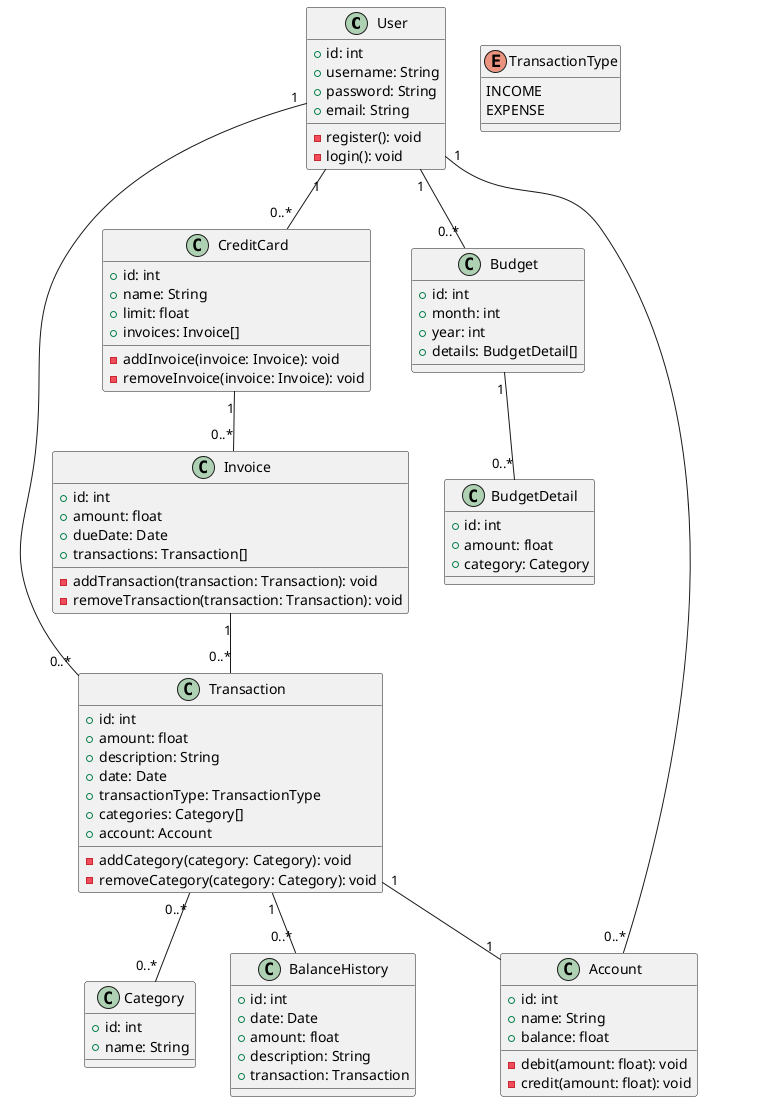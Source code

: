 @startuml
class User {
    +id: int
    +username: String
    +password: String
    +email: String
    -register(): void
    -login(): void
}

class Transaction {
    +id: int
    +amount: float
    +description: String
    +date: Date
    +transactionType: TransactionType
    +categories: Category[]
    +account: Account
    -addCategory(category: Category): void
    -removeCategory(category: Category): void
}

enum TransactionType {
    INCOME
    EXPENSE
}

class Category {
    +id: int
    +name: String
}

class CreditCard {
    +id: int
    +name: String
    +limit: float
    +invoices: Invoice[]
    -addInvoice(invoice: Invoice): void
    -removeInvoice(invoice: Invoice): void
}

class Invoice {
    +id: int
    +amount: float
    +dueDate: Date
    +transactions: Transaction[]
    -addTransaction(transaction: Transaction): void
    -removeTransaction(transaction: Transaction): void
}

class Budget {
    +id: int
    +month: int
    +year: int
    +details: BudgetDetail[]
}

class BudgetDetail {
    +id: int
    +amount: float
    +category: Category
}

class Account {
    +id: int
    +name: String
    +balance: float
    -debit(amount: float): void
    -credit(amount: float): void
}

class BalanceHistory {
    +id: int
    +date: Date
    +amount: float
    +description: String
    +transaction: Transaction
}

User "1" -- "0..*" Transaction
Transaction "0..*" -- "0..*" Category
Transaction "1" -- "1" Account
User "1" -- "0..*" CreditCard
CreditCard "1" -- "0..*" Invoice
Invoice "1" -- "0..*" Transaction
User "1" -- "0..*" Budget
Budget "1" -- "0..*" BudgetDetail
User "1" -- "0..*" Account
Transaction "1" -- "0..*" BalanceHistory
@enduml